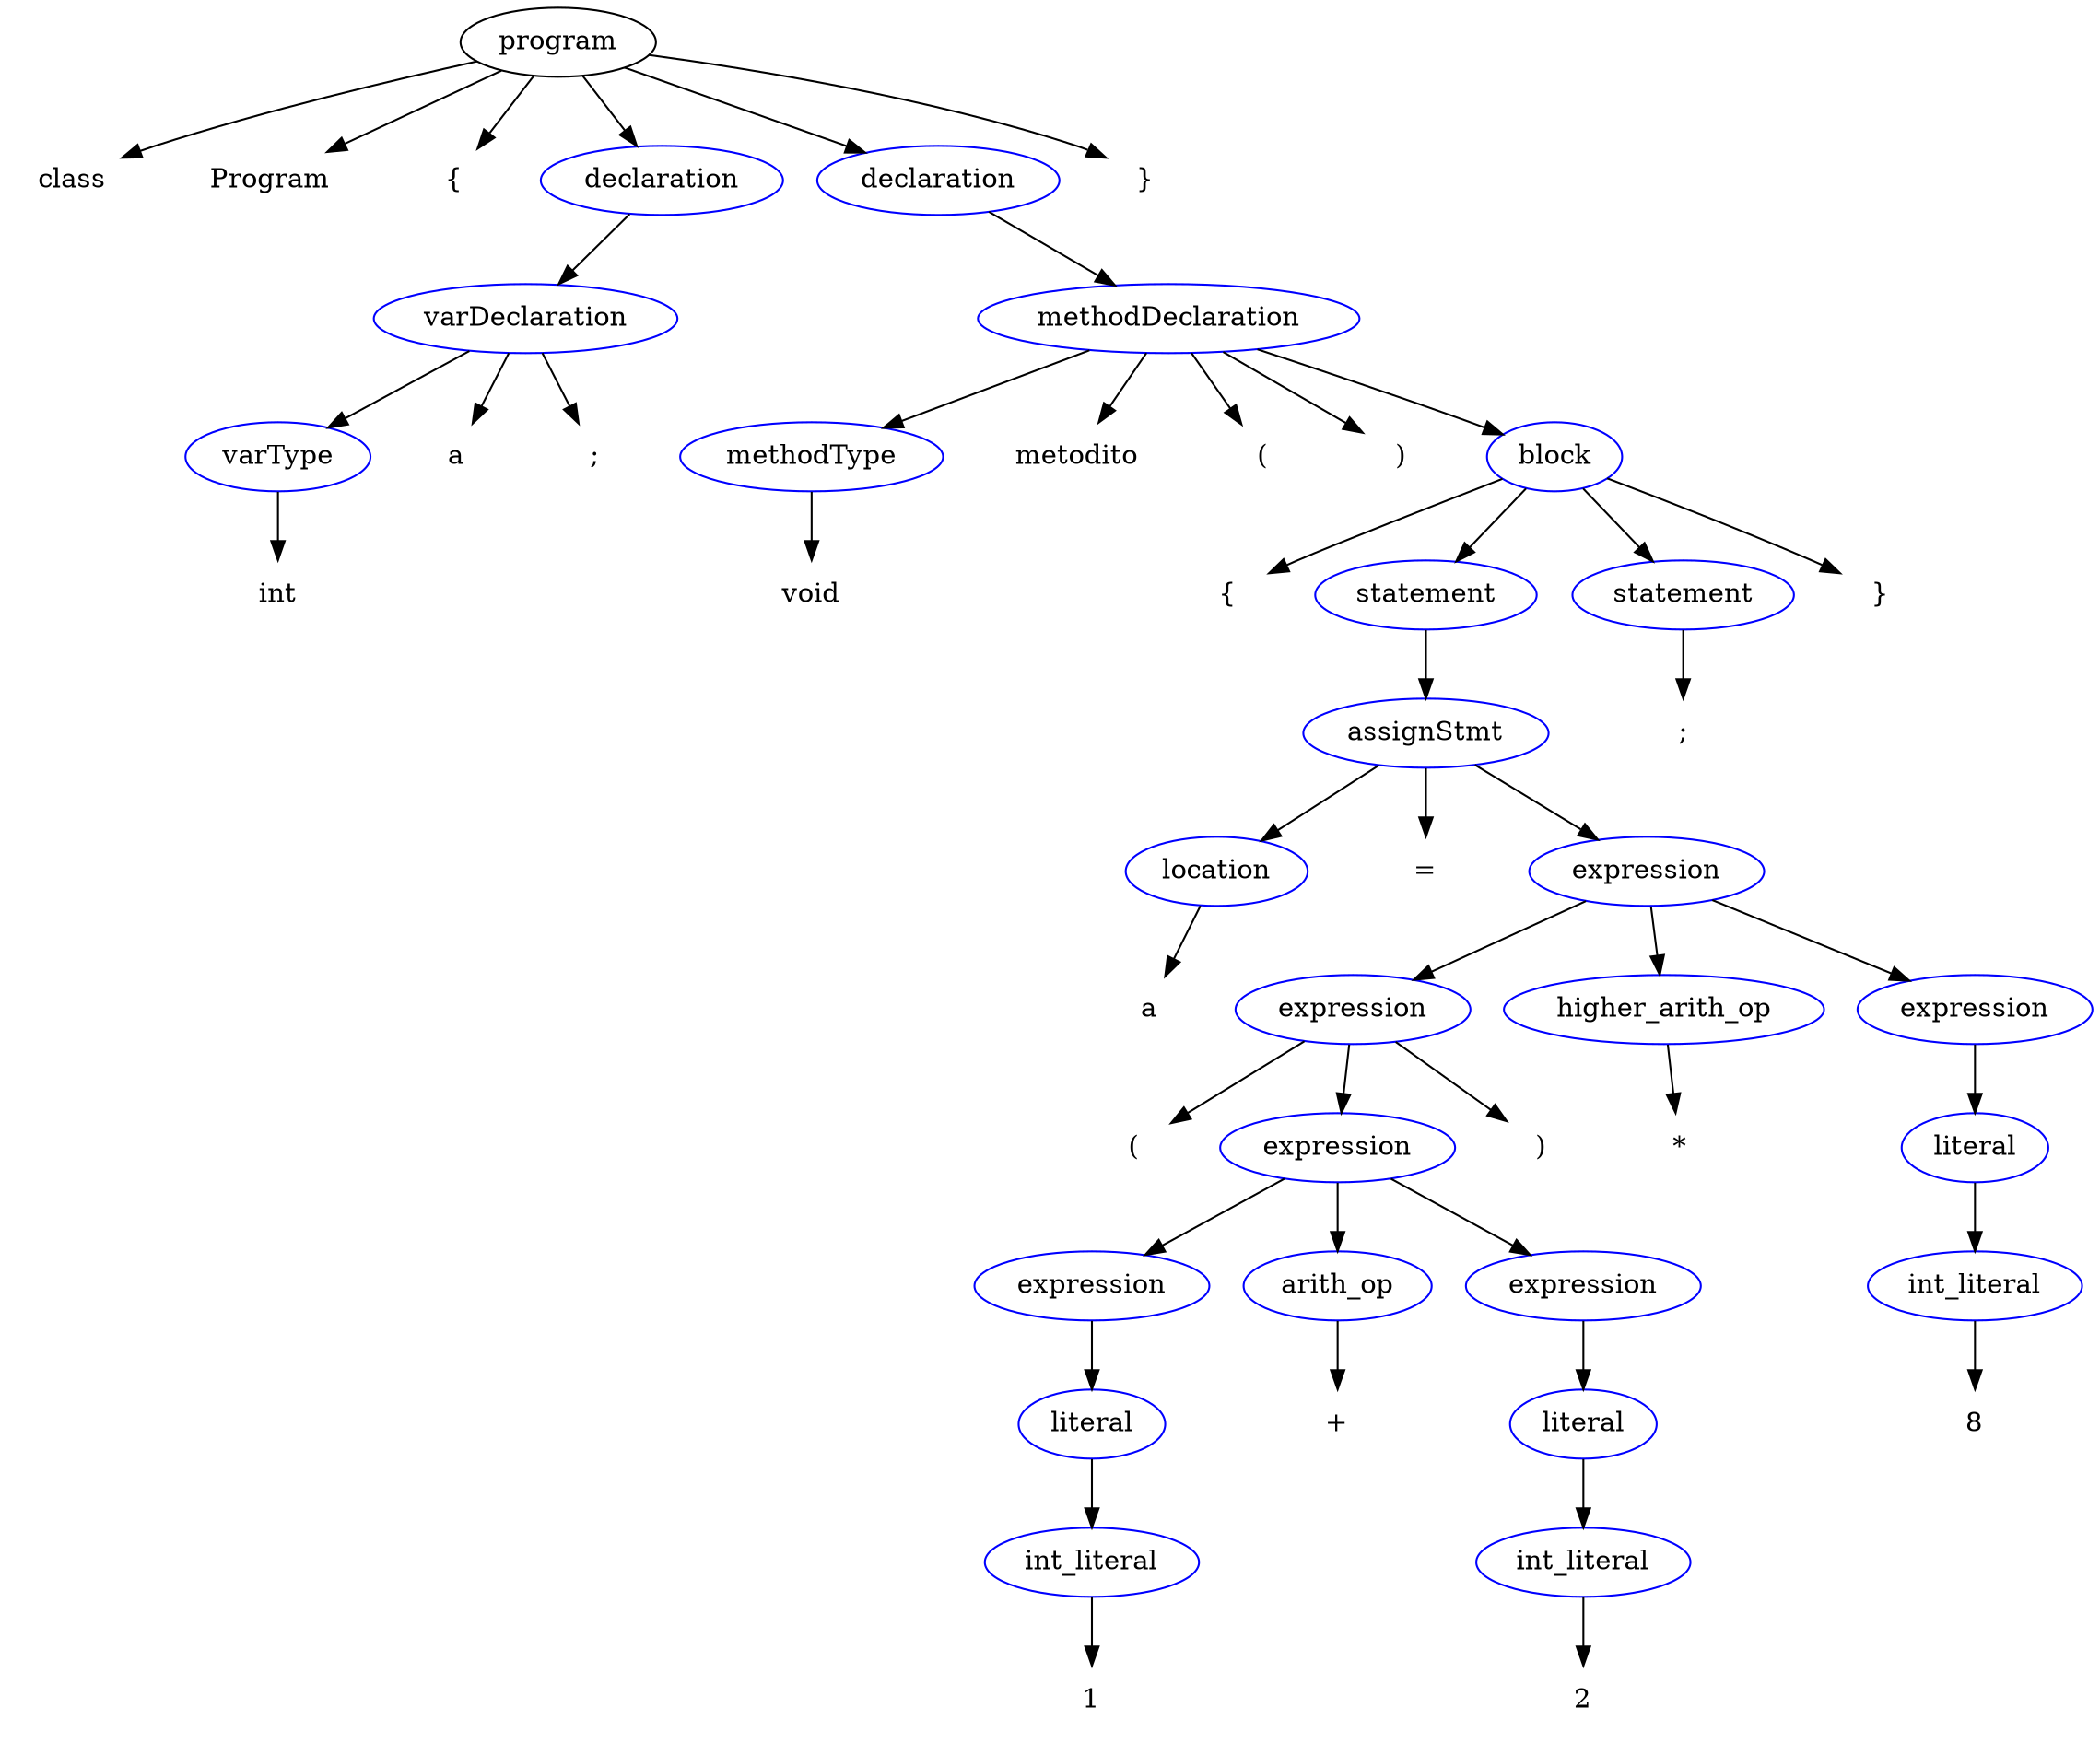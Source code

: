 // tree.gv
digraph Tree {
	0 [label=program]
	1 [label=class color=white]
	0 -> 1
	2 [label=Program color=white]
	0 -> 2
	3 [label="{" color=white]
	0 -> 3
	4 [label=declaration color=blue]
	0 -> 4
	5 [label=varDeclaration color=blue]
	4 -> 5
	6 [label=varType color=blue]
	5 -> 6
	7 [label=int color=white]
	6 -> 7
	8 [label=a color=white]
	5 -> 8
	9 [label=";" color=white]
	5 -> 9
	10 [label=declaration color=blue]
	0 -> 10
	11 [label=methodDeclaration color=blue]
	10 -> 11
	12 [label=methodType color=blue]
	11 -> 12
	13 [label=void color=white]
	12 -> 13
	14 [label=metodito color=white]
	11 -> 14
	15 [label="(" color=white]
	11 -> 15
	16 [label=")" color=white]
	11 -> 16
	17 [label=block color=blue]
	11 -> 17
	18 [label="{" color=white]
	17 -> 18
	19 [label=statement color=blue]
	17 -> 19
	20 [label=assignStmt color=blue]
	19 -> 20
	21 [label=location color=blue]
	20 -> 21
	22 [label=a color=white]
	21 -> 22
	23 [label="=" color=white]
	20 -> 23
	24 [label=expression color=blue]
	20 -> 24
	25 [label=expression color=blue]
	24 -> 25
	26 [label="(" color=white]
	25 -> 26
	27 [label=expression color=blue]
	25 -> 27
	28 [label=expression color=blue]
	27 -> 28
	29 [label=literal color=blue]
	28 -> 29
	30 [label=int_literal color=blue]
	29 -> 30
	31 [label=1 color=white]
	30 -> 31
	32 [label=arith_op color=blue]
	27 -> 32
	33 [label="+" color=white]
	32 -> 33
	34 [label=expression color=blue]
	27 -> 34
	35 [label=literal color=blue]
	34 -> 35
	36 [label=int_literal color=blue]
	35 -> 36
	37 [label=2 color=white]
	36 -> 37
	38 [label=")" color=white]
	25 -> 38
	39 [label=higher_arith_op color=blue]
	24 -> 39
	40 [label="*" color=white]
	39 -> 40
	41 [label=expression color=blue]
	24 -> 41
	42 [label=literal color=blue]
	41 -> 42
	43 [label=int_literal color=blue]
	42 -> 43
	44 [label=8 color=white]
	43 -> 44
	45 [label=statement color=blue]
	17 -> 45
	46 [label=";" color=white]
	45 -> 46
	47 [label="}" color=white]
	17 -> 47
	48 [label="}" color=white]
	0 -> 48
}
